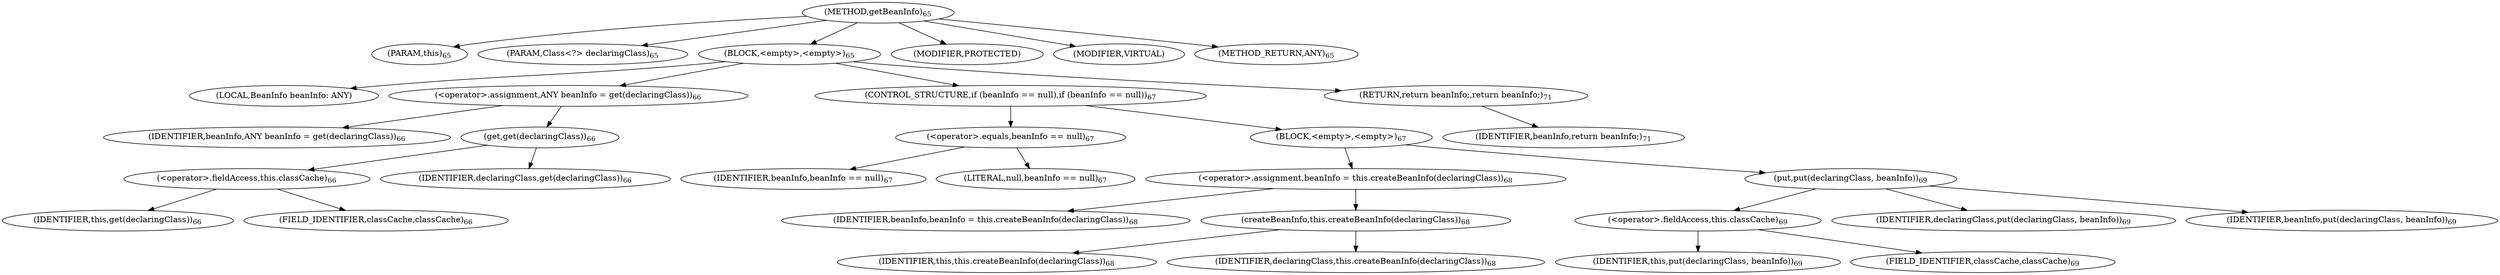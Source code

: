 digraph "getBeanInfo" {  
"136" [label = <(METHOD,getBeanInfo)<SUB>65</SUB>> ]
"16" [label = <(PARAM,this)<SUB>65</SUB>> ]
"137" [label = <(PARAM,Class&lt;?&gt; declaringClass)<SUB>65</SUB>> ]
"138" [label = <(BLOCK,&lt;empty&gt;,&lt;empty&gt;)<SUB>65</SUB>> ]
"139" [label = <(LOCAL,BeanInfo beanInfo: ANY)> ]
"140" [label = <(&lt;operator&gt;.assignment,ANY beanInfo = get(declaringClass))<SUB>66</SUB>> ]
"141" [label = <(IDENTIFIER,beanInfo,ANY beanInfo = get(declaringClass))<SUB>66</SUB>> ]
"142" [label = <(get,get(declaringClass))<SUB>66</SUB>> ]
"143" [label = <(&lt;operator&gt;.fieldAccess,this.classCache)<SUB>66</SUB>> ]
"144" [label = <(IDENTIFIER,this,get(declaringClass))<SUB>66</SUB>> ]
"145" [label = <(FIELD_IDENTIFIER,classCache,classCache)<SUB>66</SUB>> ]
"146" [label = <(IDENTIFIER,declaringClass,get(declaringClass))<SUB>66</SUB>> ]
"147" [label = <(CONTROL_STRUCTURE,if (beanInfo == null),if (beanInfo == null))<SUB>67</SUB>> ]
"148" [label = <(&lt;operator&gt;.equals,beanInfo == null)<SUB>67</SUB>> ]
"149" [label = <(IDENTIFIER,beanInfo,beanInfo == null)<SUB>67</SUB>> ]
"150" [label = <(LITERAL,null,beanInfo == null)<SUB>67</SUB>> ]
"151" [label = <(BLOCK,&lt;empty&gt;,&lt;empty&gt;)<SUB>67</SUB>> ]
"152" [label = <(&lt;operator&gt;.assignment,beanInfo = this.createBeanInfo(declaringClass))<SUB>68</SUB>> ]
"153" [label = <(IDENTIFIER,beanInfo,beanInfo = this.createBeanInfo(declaringClass))<SUB>68</SUB>> ]
"154" [label = <(createBeanInfo,this.createBeanInfo(declaringClass))<SUB>68</SUB>> ]
"15" [label = <(IDENTIFIER,this,this.createBeanInfo(declaringClass))<SUB>68</SUB>> ]
"155" [label = <(IDENTIFIER,declaringClass,this.createBeanInfo(declaringClass))<SUB>68</SUB>> ]
"156" [label = <(put,put(declaringClass, beanInfo))<SUB>69</SUB>> ]
"157" [label = <(&lt;operator&gt;.fieldAccess,this.classCache)<SUB>69</SUB>> ]
"158" [label = <(IDENTIFIER,this,put(declaringClass, beanInfo))<SUB>69</SUB>> ]
"159" [label = <(FIELD_IDENTIFIER,classCache,classCache)<SUB>69</SUB>> ]
"160" [label = <(IDENTIFIER,declaringClass,put(declaringClass, beanInfo))<SUB>69</SUB>> ]
"161" [label = <(IDENTIFIER,beanInfo,put(declaringClass, beanInfo))<SUB>69</SUB>> ]
"162" [label = <(RETURN,return beanInfo;,return beanInfo;)<SUB>71</SUB>> ]
"163" [label = <(IDENTIFIER,beanInfo,return beanInfo;)<SUB>71</SUB>> ]
"164" [label = <(MODIFIER,PROTECTED)> ]
"165" [label = <(MODIFIER,VIRTUAL)> ]
"166" [label = <(METHOD_RETURN,ANY)<SUB>65</SUB>> ]
  "136" -> "16" 
  "136" -> "137" 
  "136" -> "138" 
  "136" -> "164" 
  "136" -> "165" 
  "136" -> "166" 
  "138" -> "139" 
  "138" -> "140" 
  "138" -> "147" 
  "138" -> "162" 
  "140" -> "141" 
  "140" -> "142" 
  "142" -> "143" 
  "142" -> "146" 
  "143" -> "144" 
  "143" -> "145" 
  "147" -> "148" 
  "147" -> "151" 
  "148" -> "149" 
  "148" -> "150" 
  "151" -> "152" 
  "151" -> "156" 
  "152" -> "153" 
  "152" -> "154" 
  "154" -> "15" 
  "154" -> "155" 
  "156" -> "157" 
  "156" -> "160" 
  "156" -> "161" 
  "157" -> "158" 
  "157" -> "159" 
  "162" -> "163" 
}
